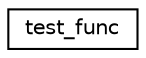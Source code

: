 digraph "Graphical Class Hierarchy"
{
  edge [fontname="Helvetica",fontsize="10",labelfontname="Helvetica",labelfontsize="10"];
  node [fontname="Helvetica",fontsize="10",shape=record];
  rankdir="LR";
  Node0 [label="test_func",height=0.2,width=0.4,color="black", fillcolor="white", style="filled",URL="$classtest__func.html"];
}
